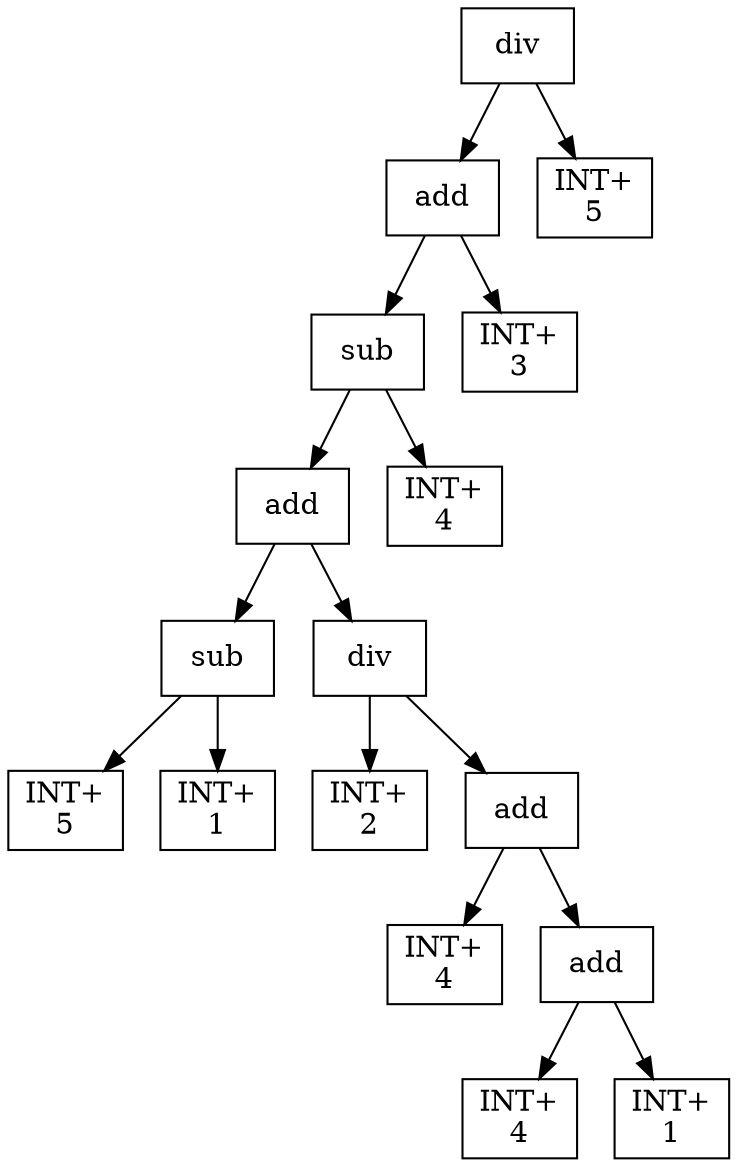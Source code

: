 digraph expr {
  node [shape=box];
  n1 [label="div"];
  n2 [label="add"];
  n3 [label="sub"];
  n4 [label="add"];
  n5 [label="sub"];
  n6 [label="INT+\n5"];
  n7 [label="INT+\n1"];
  n5 -> n6;
  n5 -> n7;
  n8 [label="div"];
  n9 [label="INT+\n2"];
  n10 [label="add"];
  n11 [label="INT+\n4"];
  n12 [label="add"];
  n13 [label="INT+\n4"];
  n14 [label="INT+\n1"];
  n12 -> n13;
  n12 -> n14;
  n10 -> n11;
  n10 -> n12;
  n8 -> n9;
  n8 -> n10;
  n4 -> n5;
  n4 -> n8;
  n15 [label="INT+\n4"];
  n3 -> n4;
  n3 -> n15;
  n16 [label="INT+\n3"];
  n2 -> n3;
  n2 -> n16;
  n17 [label="INT+\n5"];
  n1 -> n2;
  n1 -> n17;
}